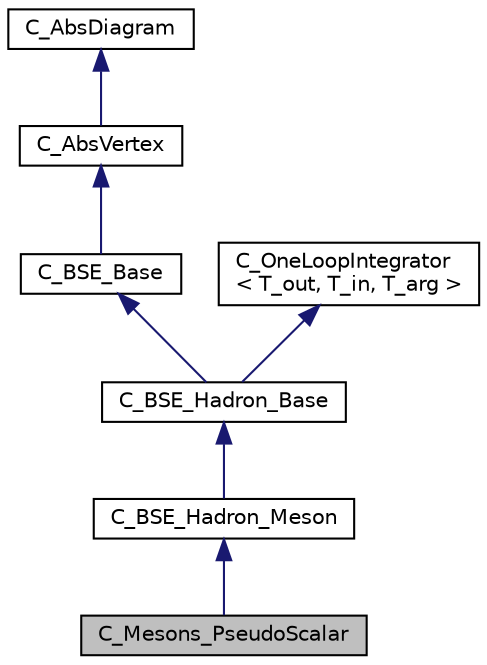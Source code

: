 digraph "C_Mesons_PseudoScalar"
{
  edge [fontname="Helvetica",fontsize="10",labelfontname="Helvetica",labelfontsize="10"];
  node [fontname="Helvetica",fontsize="10",shape=record];
  Node1 [label="C_Mesons_PseudoScalar",height=0.2,width=0.4,color="black", fillcolor="grey75", style="filled" fontcolor="black"];
  Node2 -> Node1 [dir="back",color="midnightblue",fontsize="10",style="solid"];
  Node2 [label="C_BSE_Hadron_Meson",height=0.2,width=0.4,color="black", fillcolor="white", style="filled",URL="$class_c___b_s_e___hadron___meson.html"];
  Node3 -> Node2 [dir="back",color="midnightblue",fontsize="10",style="solid"];
  Node3 [label="C_BSE_Hadron_Base",height=0.2,width=0.4,color="black", fillcolor="white", style="filled",URL="$class_c___b_s_e___hadron___base.html"];
  Node4 -> Node3 [dir="back",color="midnightblue",fontsize="10",style="solid"];
  Node4 [label="C_BSE_Base",height=0.2,width=0.4,color="black", fillcolor="white", style="filled",URL="$class_c___b_s_e___base.html"];
  Node5 -> Node4 [dir="back",color="midnightblue",fontsize="10",style="solid"];
  Node5 [label="C_AbsVertex",height=0.2,width=0.4,color="black", fillcolor="white", style="filled",URL="$class_c___abs_vertex.html"];
  Node6 -> Node5 [dir="back",color="midnightblue",fontsize="10",style="solid"];
  Node6 [label="C_AbsDiagram",height=0.2,width=0.4,color="black", fillcolor="white", style="filled",URL="$class_c___abs_diagram.html"];
  Node7 -> Node3 [dir="back",color="midnightblue",fontsize="10",style="solid"];
  Node7 [label="C_OneLoopIntegrator\l\< T_out, T_in, T_arg \>",height=0.2,width=0.4,color="black", fillcolor="white", style="filled",URL="$class_c___one_loop_integrator.html"];
}
